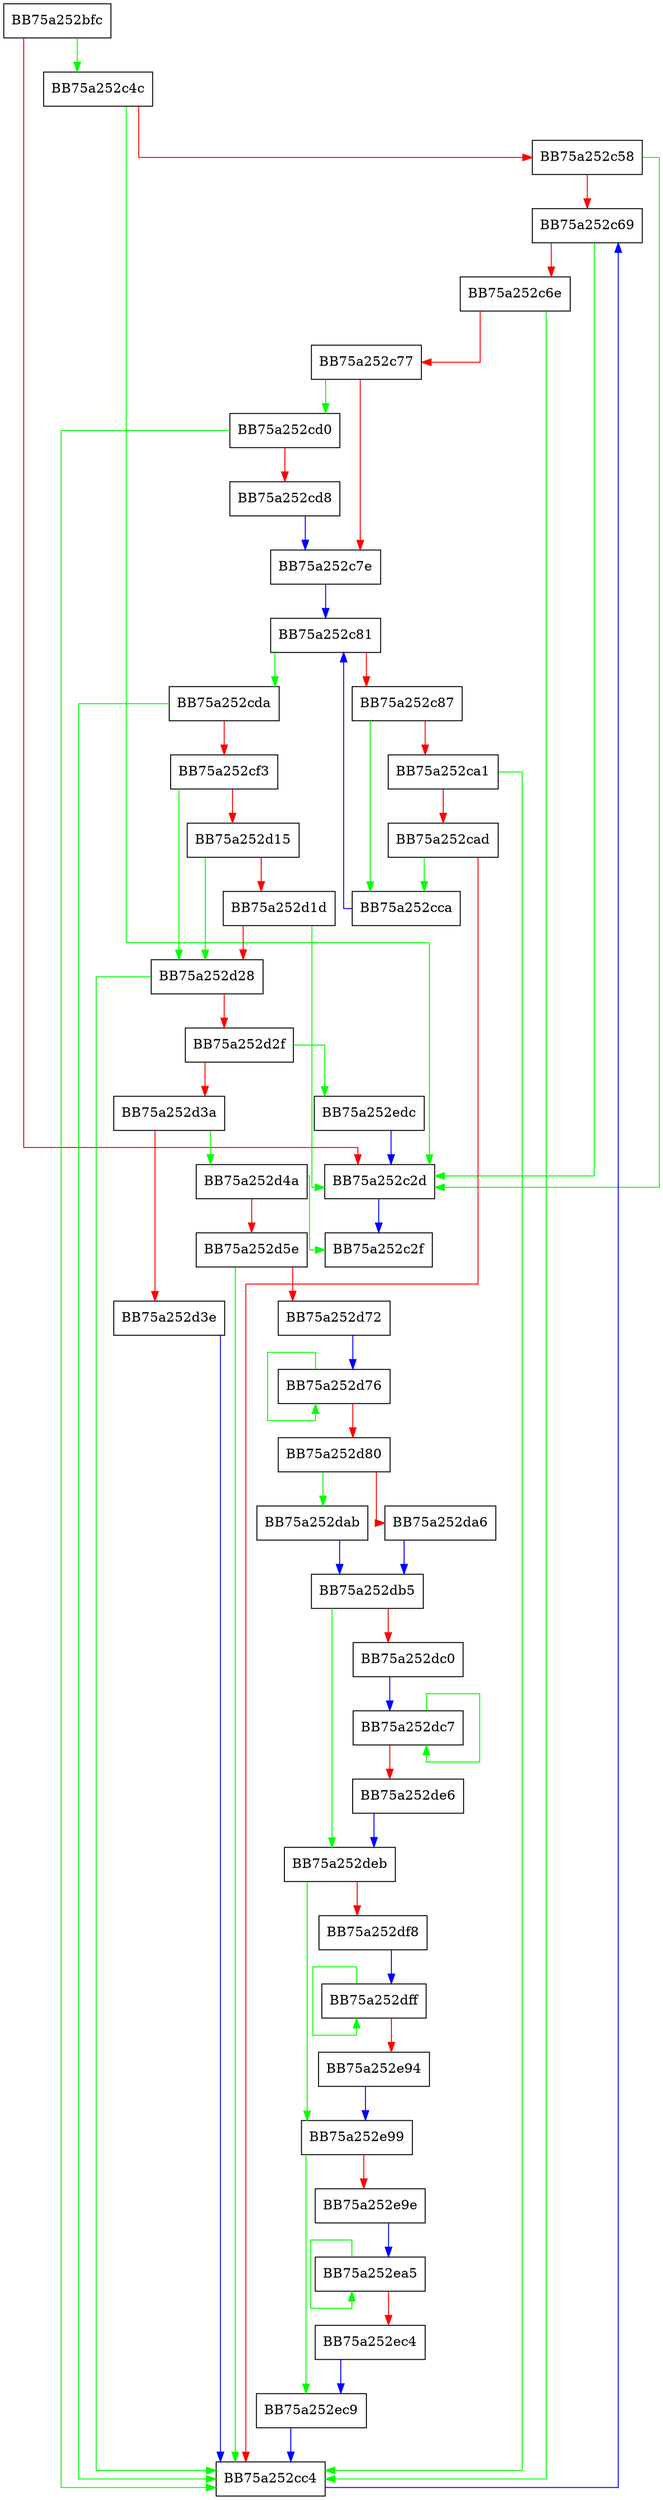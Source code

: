digraph searchTargeted {
  node [shape="box"];
  graph [splines=ortho];
  BB75a252bfc -> BB75a252c4c [color="green"];
  BB75a252bfc -> BB75a252c2d [color="red"];
  BB75a252c2d -> BB75a252c2f [color="blue"];
  BB75a252c4c -> BB75a252c2d [color="green"];
  BB75a252c4c -> BB75a252c58 [color="red"];
  BB75a252c58 -> BB75a252c2d [color="green"];
  BB75a252c58 -> BB75a252c69 [color="red"];
  BB75a252c69 -> BB75a252c2d [color="green"];
  BB75a252c69 -> BB75a252c6e [color="red"];
  BB75a252c6e -> BB75a252cc4 [color="green"];
  BB75a252c6e -> BB75a252c77 [color="red"];
  BB75a252c77 -> BB75a252cd0 [color="green"];
  BB75a252c77 -> BB75a252c7e [color="red"];
  BB75a252c7e -> BB75a252c81 [color="blue"];
  BB75a252c81 -> BB75a252cda [color="green"];
  BB75a252c81 -> BB75a252c87 [color="red"];
  BB75a252c87 -> BB75a252cca [color="green"];
  BB75a252c87 -> BB75a252ca1 [color="red"];
  BB75a252ca1 -> BB75a252cc4 [color="green"];
  BB75a252ca1 -> BB75a252cad [color="red"];
  BB75a252cad -> BB75a252cca [color="green"];
  BB75a252cad -> BB75a252cc4 [color="red"];
  BB75a252cc4 -> BB75a252c69 [color="blue"];
  BB75a252cca -> BB75a252c81 [color="blue"];
  BB75a252cd0 -> BB75a252cc4 [color="green"];
  BB75a252cd0 -> BB75a252cd8 [color="red"];
  BB75a252cd8 -> BB75a252c7e [color="blue"];
  BB75a252cda -> BB75a252cc4 [color="green"];
  BB75a252cda -> BB75a252cf3 [color="red"];
  BB75a252cf3 -> BB75a252d28 [color="green"];
  BB75a252cf3 -> BB75a252d15 [color="red"];
  BB75a252d15 -> BB75a252d28 [color="green"];
  BB75a252d15 -> BB75a252d1d [color="red"];
  BB75a252d1d -> BB75a252c2d [color="green"];
  BB75a252d1d -> BB75a252d28 [color="red"];
  BB75a252d28 -> BB75a252cc4 [color="green"];
  BB75a252d28 -> BB75a252d2f [color="red"];
  BB75a252d2f -> BB75a252edc [color="green"];
  BB75a252d2f -> BB75a252d3a [color="red"];
  BB75a252d3a -> BB75a252d4a [color="green"];
  BB75a252d3a -> BB75a252d3e [color="red"];
  BB75a252d3e -> BB75a252cc4 [color="blue"];
  BB75a252d4a -> BB75a252c2f [color="green"];
  BB75a252d4a -> BB75a252d5e [color="red"];
  BB75a252d5e -> BB75a252cc4 [color="green"];
  BB75a252d5e -> BB75a252d72 [color="red"];
  BB75a252d72 -> BB75a252d76 [color="blue"];
  BB75a252d76 -> BB75a252d76 [color="green"];
  BB75a252d76 -> BB75a252d80 [color="red"];
  BB75a252d80 -> BB75a252dab [color="green"];
  BB75a252d80 -> BB75a252da6 [color="red"];
  BB75a252da6 -> BB75a252db5 [color="blue"];
  BB75a252dab -> BB75a252db5 [color="blue"];
  BB75a252db5 -> BB75a252deb [color="green"];
  BB75a252db5 -> BB75a252dc0 [color="red"];
  BB75a252dc0 -> BB75a252dc7 [color="blue"];
  BB75a252dc7 -> BB75a252dc7 [color="green"];
  BB75a252dc7 -> BB75a252de6 [color="red"];
  BB75a252de6 -> BB75a252deb [color="blue"];
  BB75a252deb -> BB75a252e99 [color="green"];
  BB75a252deb -> BB75a252df8 [color="red"];
  BB75a252df8 -> BB75a252dff [color="blue"];
  BB75a252dff -> BB75a252dff [color="green"];
  BB75a252dff -> BB75a252e94 [color="red"];
  BB75a252e94 -> BB75a252e99 [color="blue"];
  BB75a252e99 -> BB75a252ec9 [color="green"];
  BB75a252e99 -> BB75a252e9e [color="red"];
  BB75a252e9e -> BB75a252ea5 [color="blue"];
  BB75a252ea5 -> BB75a252ea5 [color="green"];
  BB75a252ea5 -> BB75a252ec4 [color="red"];
  BB75a252ec4 -> BB75a252ec9 [color="blue"];
  BB75a252ec9 -> BB75a252cc4 [color="blue"];
  BB75a252edc -> BB75a252c2d [color="blue"];
}
